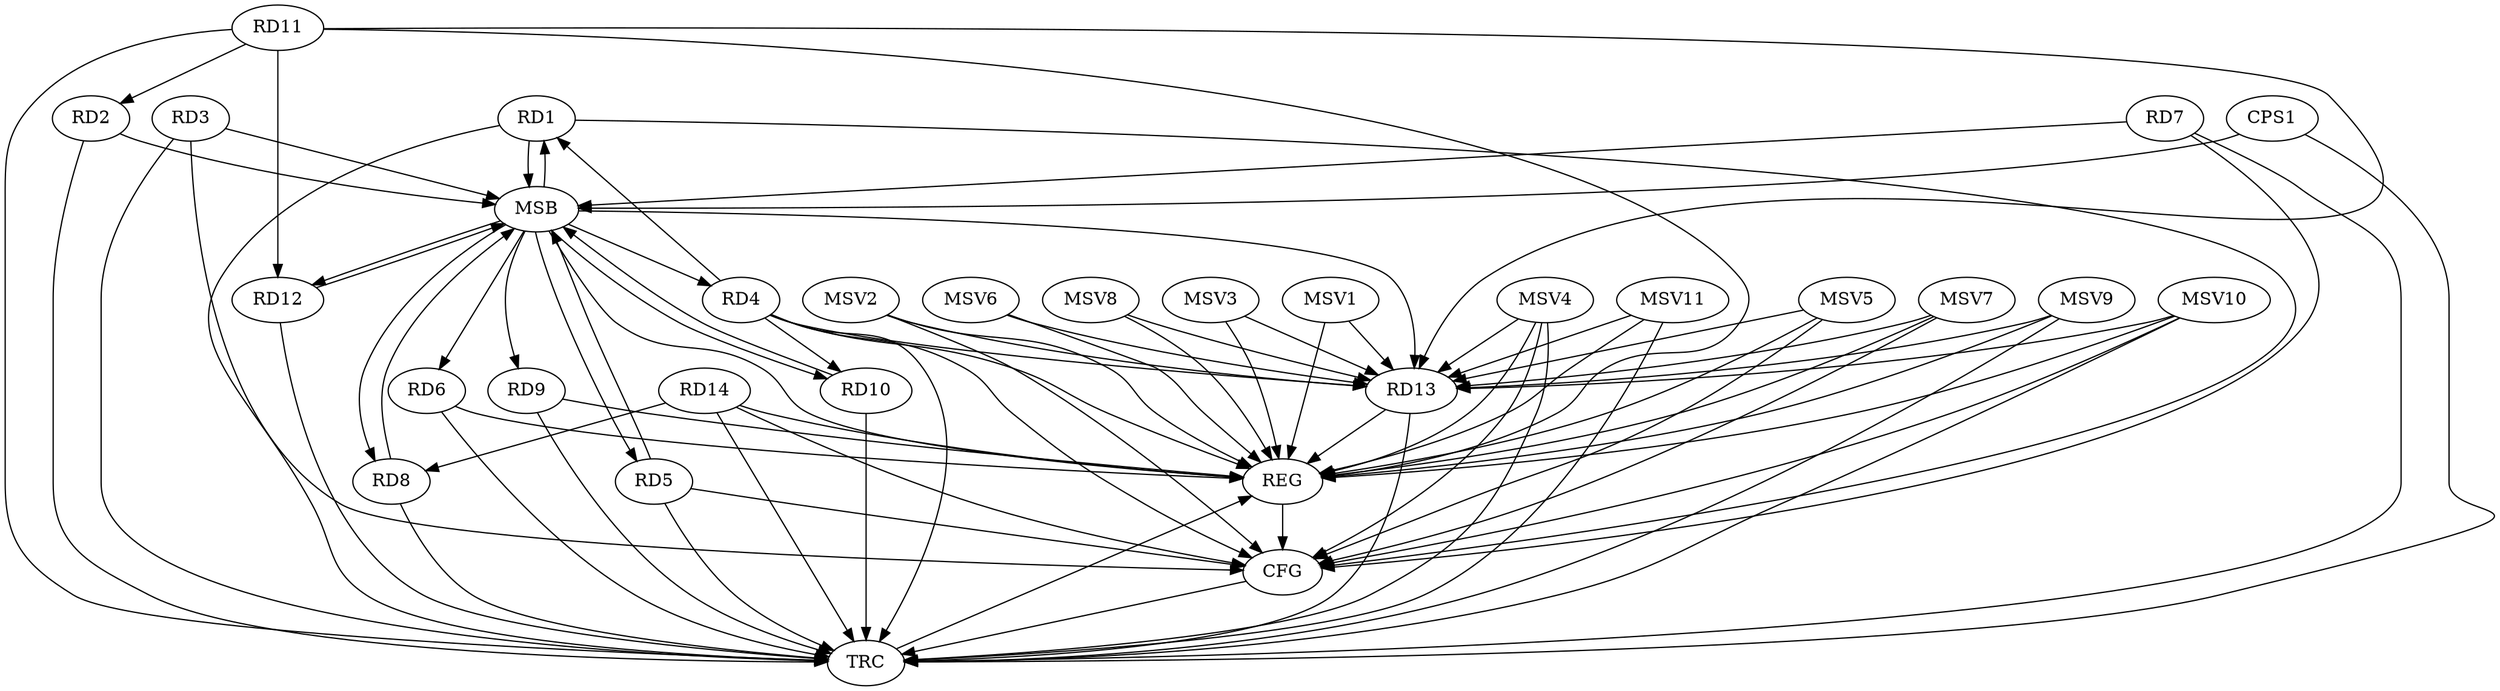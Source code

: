 strict digraph G {
  RD1 [ label="RD1" ];
  RD2 [ label="RD2" ];
  RD3 [ label="RD3" ];
  RD4 [ label="RD4" ];
  RD5 [ label="RD5" ];
  RD6 [ label="RD6" ];
  RD7 [ label="RD7" ];
  RD8 [ label="RD8" ];
  RD9 [ label="RD9" ];
  RD10 [ label="RD10" ];
  RD11 [ label="RD11" ];
  RD12 [ label="RD12" ];
  RD13 [ label="RD13" ];
  RD14 [ label="RD14" ];
  CPS1 [ label="CPS1" ];
  REG [ label="REG" ];
  MSB [ label="MSB" ];
  CFG [ label="CFG" ];
  TRC [ label="TRC" ];
  MSV1 [ label="MSV1" ];
  MSV2 [ label="MSV2" ];
  MSV3 [ label="MSV3" ];
  MSV4 [ label="MSV4" ];
  MSV5 [ label="MSV5" ];
  MSV6 [ label="MSV6" ];
  MSV7 [ label="MSV7" ];
  MSV8 [ label="MSV8" ];
  MSV9 [ label="MSV9" ];
  MSV10 [ label="MSV10" ];
  MSV11 [ label="MSV11" ];
  RD4 -> RD1;
  RD11 -> RD2;
  RD4 -> RD10;
  RD4 -> RD13;
  RD14 -> RD8;
  RD11 -> RD12;
  RD11 -> RD13;
  RD4 -> REG;
  RD6 -> REG;
  RD9 -> REG;
  RD11 -> REG;
  RD13 -> REG;
  RD14 -> REG;
  RD1 -> MSB;
  MSB -> RD5;
  MSB -> REG;
  RD2 -> MSB;
  MSB -> RD6;
  RD3 -> MSB;
  MSB -> RD4;
  RD5 -> MSB;
  MSB -> RD10;
  RD7 -> MSB;
  MSB -> RD8;
  MSB -> RD9;
  RD8 -> MSB;
  MSB -> RD1;
  MSB -> RD13;
  RD10 -> MSB;
  RD12 -> MSB;
  CPS1 -> MSB;
  MSB -> RD12;
  RD3 -> CFG;
  RD14 -> CFG;
  RD1 -> CFG;
  RD4 -> CFG;
  RD5 -> CFG;
  RD7 -> CFG;
  REG -> CFG;
  RD1 -> TRC;
  RD2 -> TRC;
  RD3 -> TRC;
  RD4 -> TRC;
  RD5 -> TRC;
  RD6 -> TRC;
  RD7 -> TRC;
  RD8 -> TRC;
  RD9 -> TRC;
  RD10 -> TRC;
  RD11 -> TRC;
  RD12 -> TRC;
  RD13 -> TRC;
  RD14 -> TRC;
  CPS1 -> TRC;
  CFG -> TRC;
  TRC -> REG;
  MSV1 -> RD13;
  MSV2 -> RD13;
  MSV1 -> REG;
  MSV2 -> REG;
  MSV2 -> CFG;
  MSV3 -> RD13;
  MSV3 -> REG;
  MSV4 -> RD13;
  MSV4 -> REG;
  MSV4 -> TRC;
  MSV4 -> CFG;
  MSV5 -> RD13;
  MSV6 -> RD13;
  MSV5 -> REG;
  MSV5 -> CFG;
  MSV6 -> REG;
  MSV7 -> RD13;
  MSV8 -> RD13;
  MSV9 -> RD13;
  MSV7 -> REG;
  MSV7 -> CFG;
  MSV8 -> REG;
  MSV9 -> REG;
  MSV9 -> TRC;
  MSV10 -> RD13;
  MSV11 -> RD13;
  MSV10 -> REG;
  MSV10 -> TRC;
  MSV10 -> CFG;
  MSV11 -> REG;
  MSV11 -> TRC;
}
